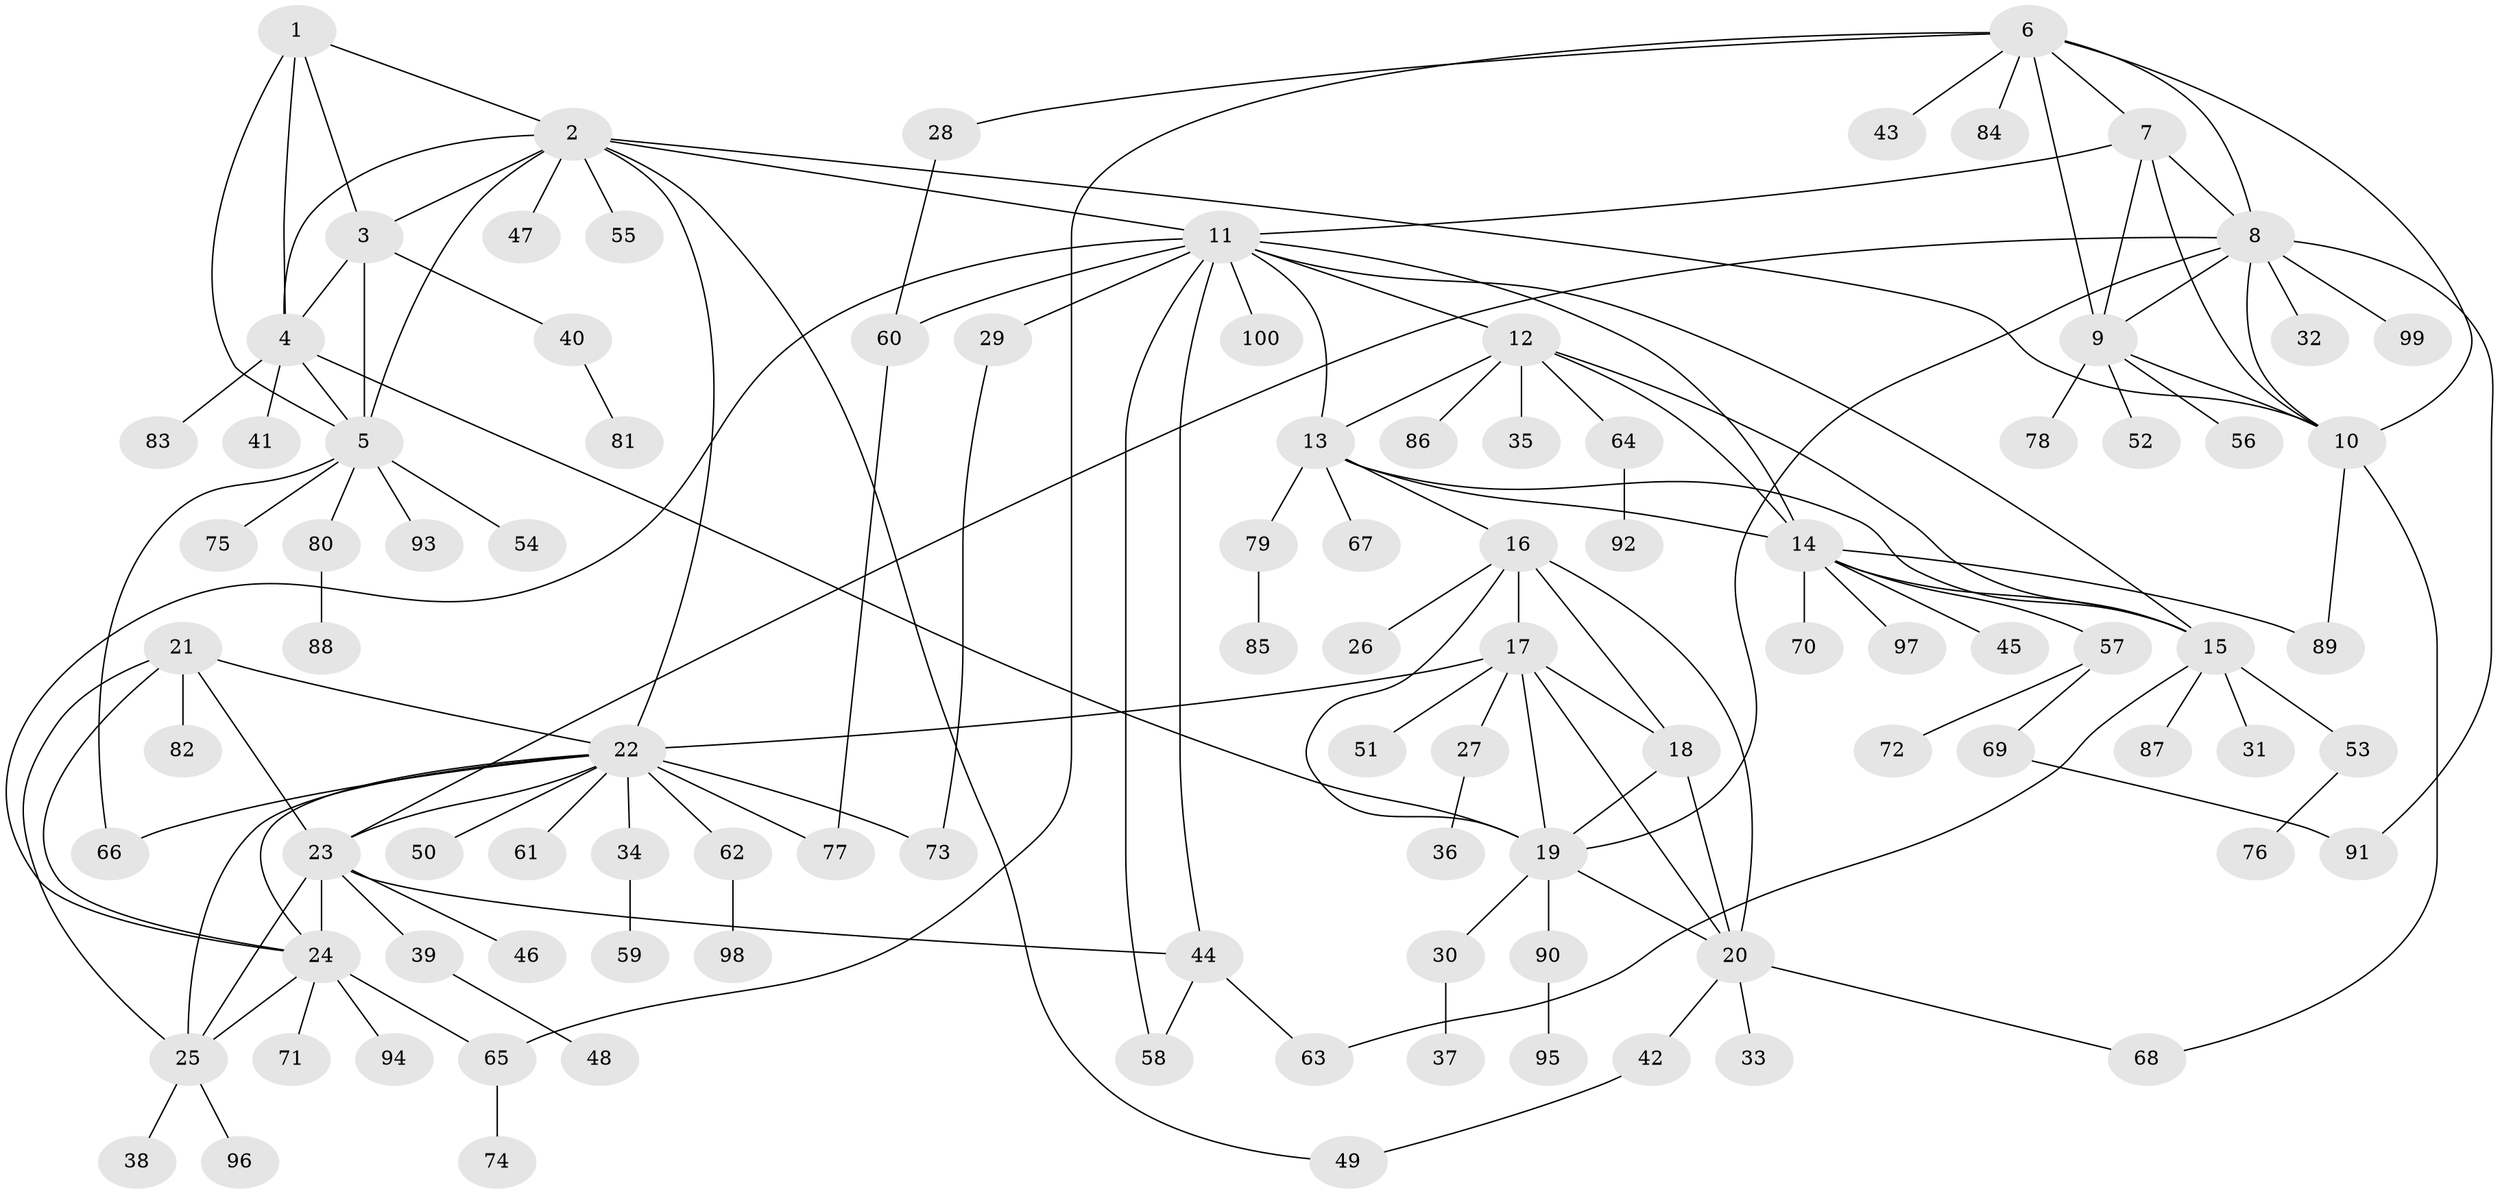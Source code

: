 // Generated by graph-tools (version 1.1) at 2025/11/02/27/25 16:11:34]
// undirected, 100 vertices, 147 edges
graph export_dot {
graph [start="1"]
  node [color=gray90,style=filled];
  1;
  2;
  3;
  4;
  5;
  6;
  7;
  8;
  9;
  10;
  11;
  12;
  13;
  14;
  15;
  16;
  17;
  18;
  19;
  20;
  21;
  22;
  23;
  24;
  25;
  26;
  27;
  28;
  29;
  30;
  31;
  32;
  33;
  34;
  35;
  36;
  37;
  38;
  39;
  40;
  41;
  42;
  43;
  44;
  45;
  46;
  47;
  48;
  49;
  50;
  51;
  52;
  53;
  54;
  55;
  56;
  57;
  58;
  59;
  60;
  61;
  62;
  63;
  64;
  65;
  66;
  67;
  68;
  69;
  70;
  71;
  72;
  73;
  74;
  75;
  76;
  77;
  78;
  79;
  80;
  81;
  82;
  83;
  84;
  85;
  86;
  87;
  88;
  89;
  90;
  91;
  92;
  93;
  94;
  95;
  96;
  97;
  98;
  99;
  100;
  1 -- 2;
  1 -- 3;
  1 -- 4;
  1 -- 5;
  2 -- 3;
  2 -- 4;
  2 -- 5;
  2 -- 10;
  2 -- 11;
  2 -- 22;
  2 -- 47;
  2 -- 49;
  2 -- 55;
  3 -- 4;
  3 -- 5;
  3 -- 40;
  4 -- 5;
  4 -- 19;
  4 -- 41;
  4 -- 83;
  5 -- 54;
  5 -- 66;
  5 -- 75;
  5 -- 80;
  5 -- 93;
  6 -- 7;
  6 -- 8;
  6 -- 9;
  6 -- 10;
  6 -- 28;
  6 -- 43;
  6 -- 65;
  6 -- 84;
  7 -- 8;
  7 -- 9;
  7 -- 10;
  7 -- 11;
  8 -- 9;
  8 -- 10;
  8 -- 19;
  8 -- 23;
  8 -- 32;
  8 -- 91;
  8 -- 99;
  9 -- 10;
  9 -- 52;
  9 -- 56;
  9 -- 78;
  10 -- 68;
  10 -- 89;
  11 -- 12;
  11 -- 13;
  11 -- 14;
  11 -- 15;
  11 -- 24;
  11 -- 29;
  11 -- 44;
  11 -- 58;
  11 -- 60;
  11 -- 100;
  12 -- 13;
  12 -- 14;
  12 -- 15;
  12 -- 35;
  12 -- 64;
  12 -- 86;
  13 -- 14;
  13 -- 15;
  13 -- 16;
  13 -- 67;
  13 -- 79;
  14 -- 15;
  14 -- 45;
  14 -- 57;
  14 -- 70;
  14 -- 89;
  14 -- 97;
  15 -- 31;
  15 -- 53;
  15 -- 63;
  15 -- 87;
  16 -- 17;
  16 -- 18;
  16 -- 19;
  16 -- 20;
  16 -- 26;
  17 -- 18;
  17 -- 19;
  17 -- 20;
  17 -- 22;
  17 -- 27;
  17 -- 51;
  18 -- 19;
  18 -- 20;
  19 -- 20;
  19 -- 30;
  19 -- 90;
  20 -- 33;
  20 -- 42;
  20 -- 68;
  21 -- 22;
  21 -- 23;
  21 -- 24;
  21 -- 25;
  21 -- 82;
  22 -- 23;
  22 -- 24;
  22 -- 25;
  22 -- 34;
  22 -- 50;
  22 -- 61;
  22 -- 62;
  22 -- 66;
  22 -- 73;
  22 -- 77;
  23 -- 24;
  23 -- 25;
  23 -- 39;
  23 -- 44;
  23 -- 46;
  24 -- 25;
  24 -- 65;
  24 -- 71;
  24 -- 94;
  25 -- 38;
  25 -- 96;
  27 -- 36;
  28 -- 60;
  29 -- 73;
  30 -- 37;
  34 -- 59;
  39 -- 48;
  40 -- 81;
  42 -- 49;
  44 -- 58;
  44 -- 63;
  53 -- 76;
  57 -- 69;
  57 -- 72;
  60 -- 77;
  62 -- 98;
  64 -- 92;
  65 -- 74;
  69 -- 91;
  79 -- 85;
  80 -- 88;
  90 -- 95;
}

